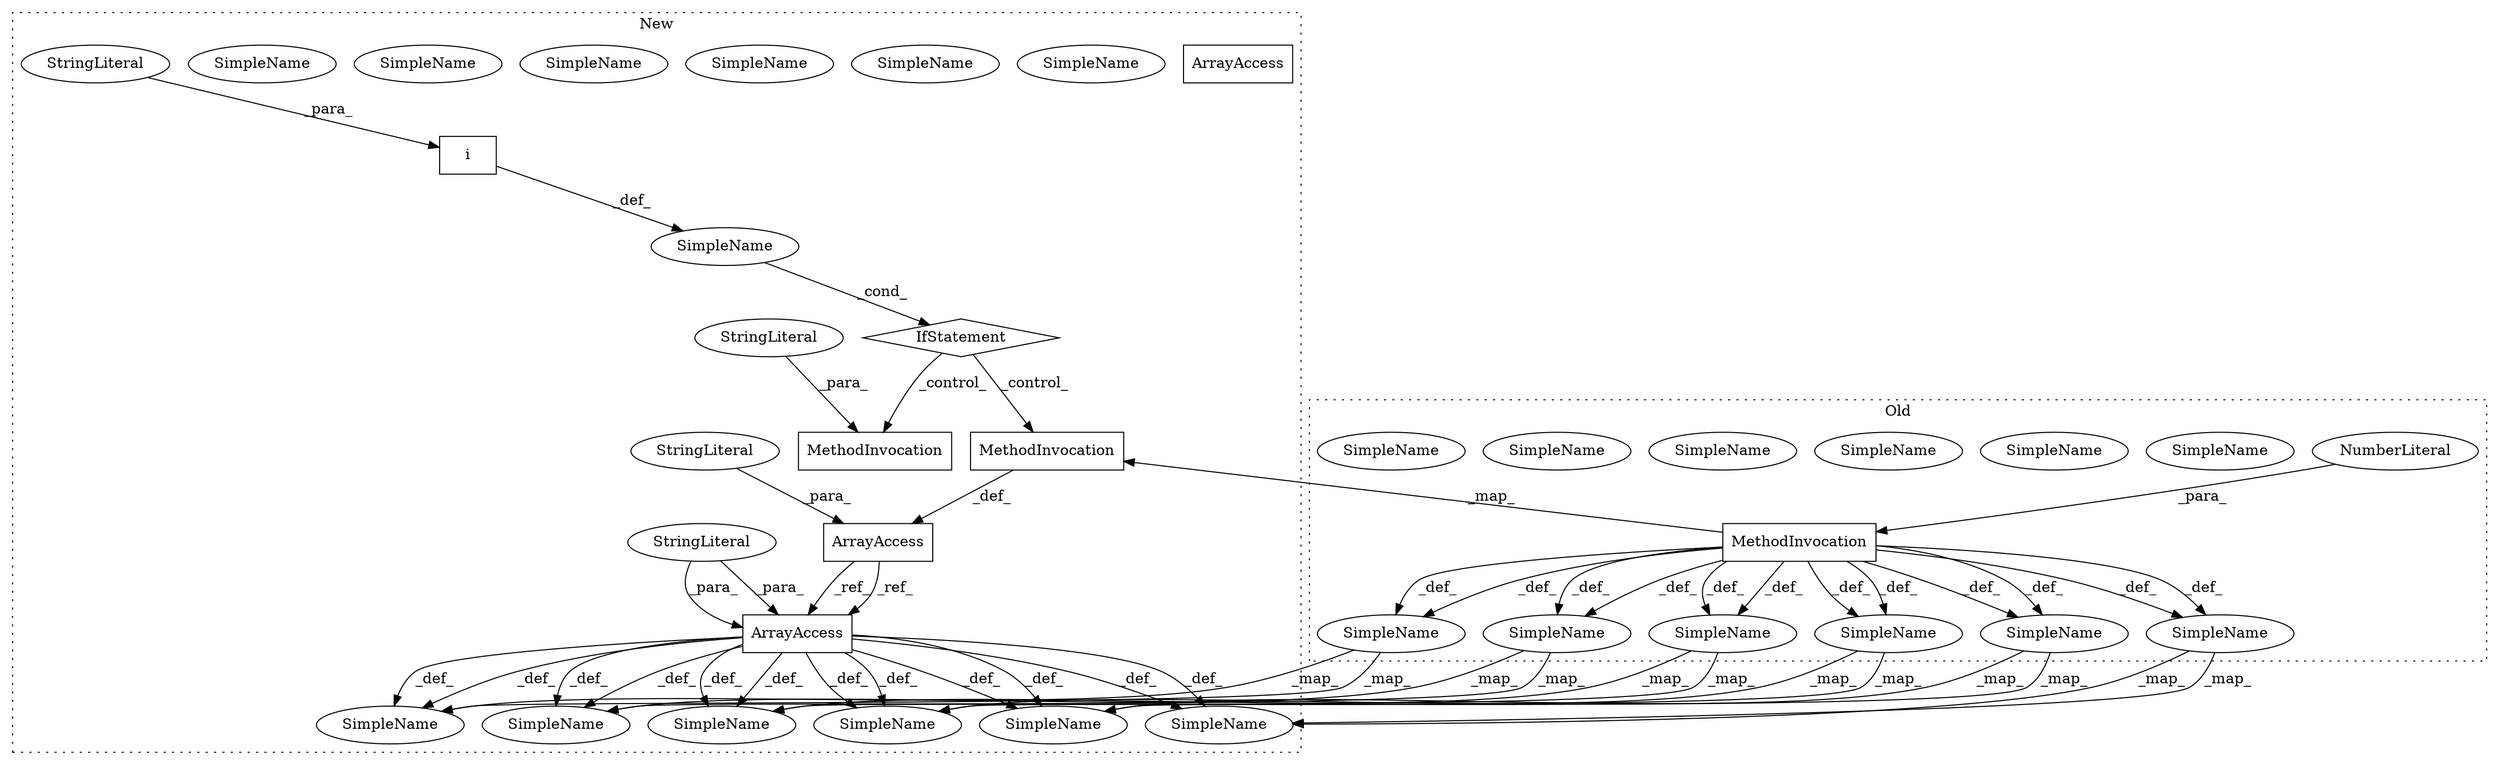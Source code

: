 digraph G {
subgraph cluster0 {
5 [label="MethodInvocation" a="32" s="10503,10528" l="4,1" shape="box"];
8 [label="NumberLiteral" a="34" s="10526" l="2" shape="ellipse"];
11 [label="SimpleName" a="42" s="12347" l="15" shape="ellipse"];
12 [label="SimpleName" a="42" s="12623" l="11" shape="ellipse"];
13 [label="SimpleName" a="42" s="12278" l="17" shape="ellipse"];
14 [label="SimpleName" a="42" s="13694" l="17" shape="ellipse"];
15 [label="SimpleName" a="42" s="11867" l="13" shape="ellipse"];
16 [label="SimpleName" a="42" s="11867" l="13" shape="ellipse"];
17 [label="SimpleName" a="42" s="12278" l="17" shape="ellipse"];
19 [label="SimpleName" a="42" s="12432" l="16" shape="ellipse"];
20 [label="SimpleName" a="42" s="12432" l="16" shape="ellipse"];
24 [label="SimpleName" a="42" s="12623" l="11" shape="ellipse"];
26 [label="SimpleName" a="42" s="13694" l="17" shape="ellipse"];
30 [label="SimpleName" a="42" s="12347" l="15" shape="ellipse"];
label = "Old";
style="dotted";
}
subgraph cluster1 {
1 [label="ArrayAccess" a="2" s="10743,10770" l="12,1" shape="box"];
2 [label="ArrayAccess" a="2" s="10602,10629" l="12,1" shape="box"];
3 [label="ArrayAccess" a="2" s="10743,10770" l="12,1" shape="box"];
4 [label="IfStatement" a="25" s="10465,10506" l="8,2" shape="diamond"];
6 [label="MethodInvocation" a="32" s="10643,10665" l="4,1" shape="box"];
7 [label="MethodInvocation" a="32" s="10516,10593" l="5,1" shape="box"];
9 [label="SimpleName" a="42" s="12701" l="11" shape="ellipse"];
10 [label="SimpleName" a="42" s="12510" l="16" shape="ellipse"];
18 [label="SimpleName" a="42" s="13772" l="17" shape="ellipse"];
21 [label="SimpleName" a="42" s="11945" l="13" shape="ellipse"];
22 [label="SimpleName" a="42" s="12425" l="15" shape="ellipse"];
23 [label="SimpleName" a="42" s="12356" l="17" shape="ellipse"];
25 [label="SimpleName" a="42" s="11945" l="13" shape="ellipse"];
27 [label="SimpleName" a="42" s="12425" l="15" shape="ellipse"];
28 [label="SimpleName" a="42" s="13772" l="17" shape="ellipse"];
29 [label="SimpleName" a="42" s="12356" l="17" shape="ellipse"];
31 [label="SimpleName" a="42" s="" l="" shape="ellipse"];
32 [label="SimpleName" a="42" s="12510" l="16" shape="ellipse"];
33 [label="SimpleName" a="42" s="12701" l="11" shape="ellipse"];
34 [label="StringLiteral" a="45" s="10521" l="72" shape="ellipse"];
35 [label="StringLiteral" a="45" s="10614" l="15" shape="ellipse"];
36 [label="StringLiteral" a="45" s="10473" l="18" shape="ellipse"];
37 [label="StringLiteral" a="45" s="10755" l="15" shape="ellipse"];
38 [label="i" a="105" s="10473" l="33" shape="box"];
label = "New";
style="dotted";
}
2 -> 3 [label="_ref_"];
2 -> 3 [label="_ref_"];
3 -> 10 [label="_def_"];
3 -> 29 [label="_def_"];
3 -> 18 [label="_def_"];
3 -> 18 [label="_def_"];
3 -> 29 [label="_def_"];
3 -> 9 [label="_def_"];
3 -> 10 [label="_def_"];
3 -> 9 [label="_def_"];
3 -> 21 [label="_def_"];
3 -> 27 [label="_def_"];
3 -> 21 [label="_def_"];
3 -> 27 [label="_def_"];
4 -> 6 [label="_control_"];
4 -> 7 [label="_control_"];
5 -> 20 [label="_def_"];
5 -> 17 [label="_def_"];
5 -> 6 [label="_map_"];
5 -> 16 [label="_def_"];
5 -> 26 [label="_def_"];
5 -> 30 [label="_def_"];
5 -> 17 [label="_def_"];
5 -> 24 [label="_def_"];
5 -> 26 [label="_def_"];
5 -> 16 [label="_def_"];
5 -> 20 [label="_def_"];
5 -> 24 [label="_def_"];
5 -> 30 [label="_def_"];
6 -> 2 [label="_def_"];
8 -> 5 [label="_para_"];
16 -> 21 [label="_map_"];
16 -> 21 [label="_map_"];
17 -> 29 [label="_map_"];
17 -> 29 [label="_map_"];
20 -> 10 [label="_map_"];
20 -> 10 [label="_map_"];
24 -> 9 [label="_map_"];
24 -> 9 [label="_map_"];
26 -> 18 [label="_map_"];
26 -> 18 [label="_map_"];
30 -> 27 [label="_map_"];
30 -> 27 [label="_map_"];
31 -> 4 [label="_cond_"];
34 -> 7 [label="_para_"];
35 -> 2 [label="_para_"];
36 -> 38 [label="_para_"];
37 -> 3 [label="_para_"];
37 -> 3 [label="_para_"];
38 -> 31 [label="_def_"];
}